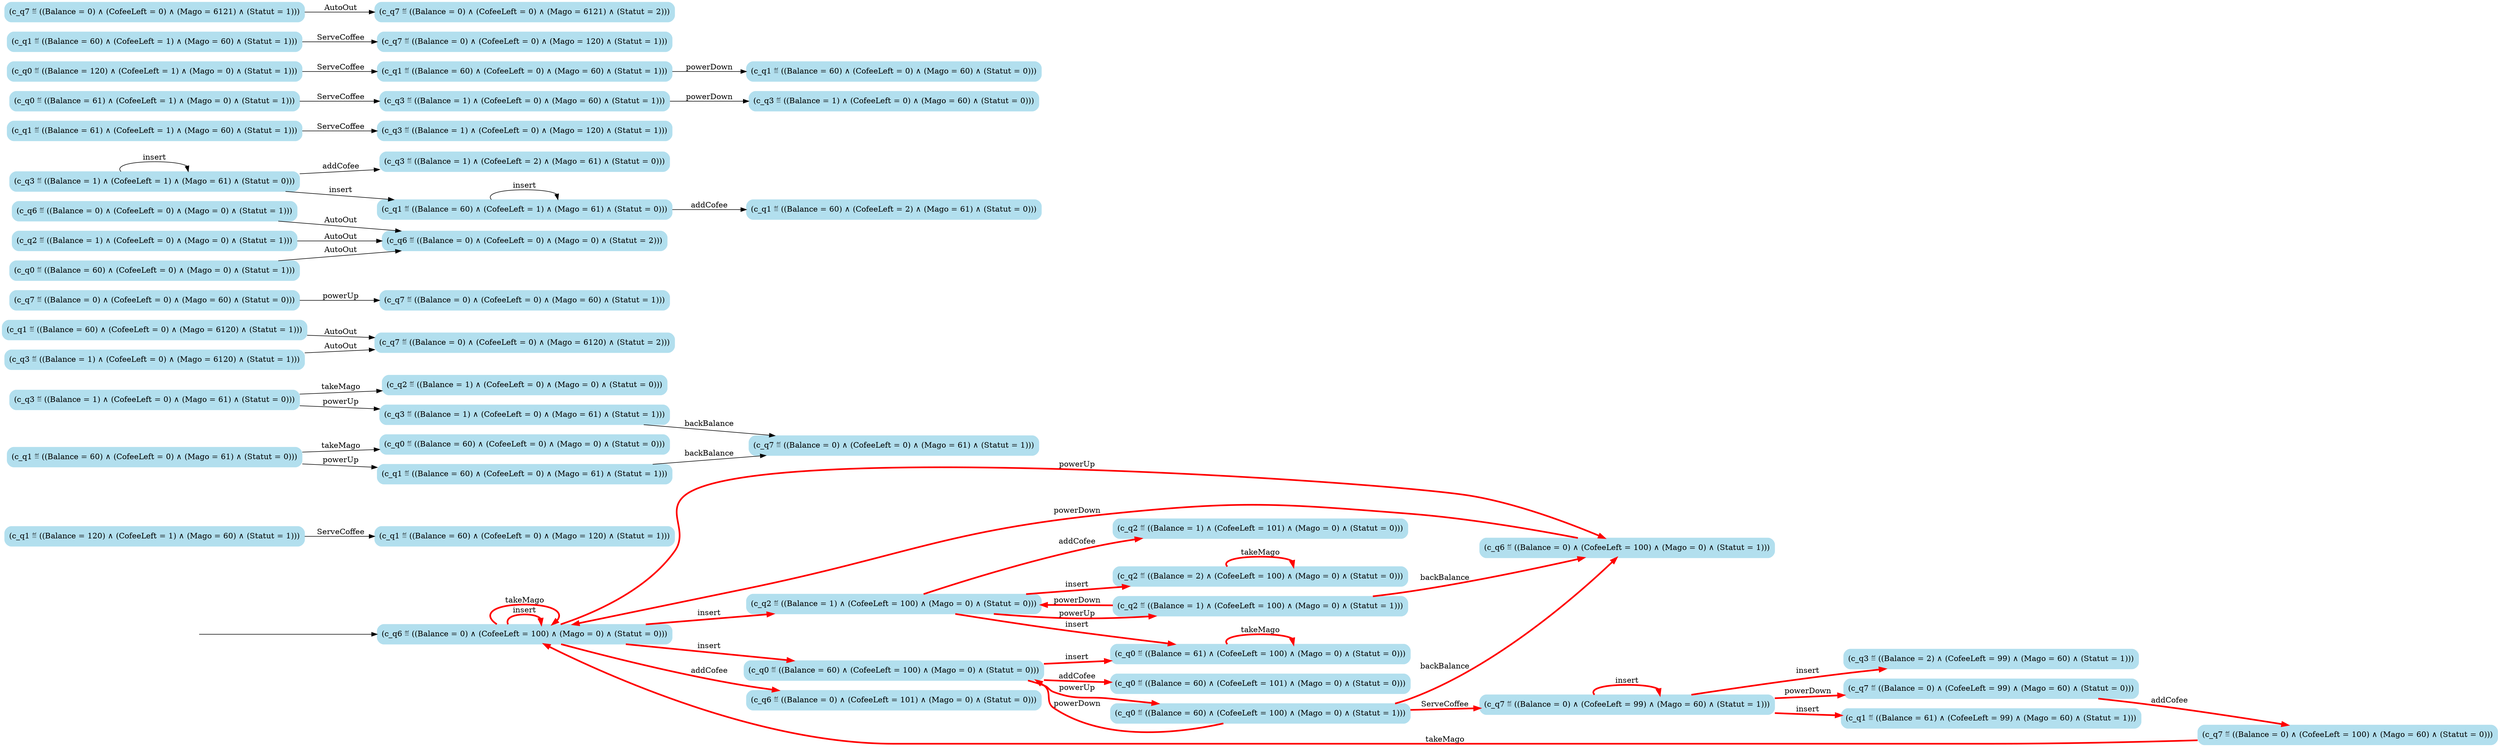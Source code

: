 digraph G {

	rankdir = LR;

	start_c_q6_103[style=invisible];

	node[shape=box, style="rounded, filled", color=lightblue2];

	c_q1_60[label="(c_q1 ≝ ((Balance = 120) ∧ (CofeeLeft = 1) ∧ (Mago = 60) ∧ (Statut = 1)))"];
	c_q7_96[label="(c_q7 ≝ ((Balance = 0) ∧ (CofeeLeft = 99) ∧ (Mago = 60) ∧ (Statut = 0)))"];
	c_q3_82[label="(c_q3 ≝ ((Balance = 1) ∧ (CofeeLeft = 0) ∧ (Mago = 61) ∧ (Statut = 0)))"];
	c_q1_99[label="(c_q1 ≝ ((Balance = 61) ∧ (CofeeLeft = 99) ∧ (Mago = 60) ∧ (Statut = 1)))"];
	c_q2_46[label="(c_q2 ≝ ((Balance = 1) ∧ (CofeeLeft = 100) ∧ (Mago = 0) ∧ (Statut = 0)))"];
	c_q0_24[label="(c_q0 ≝ ((Balance = 60) ∧ (CofeeLeft = 100) ∧ (Mago = 0) ∧ (Statut = 0)))"];
	c_q7_85[label="(c_q7 ≝ ((Balance = 0) ∧ (CofeeLeft = 0) ∧ (Mago = 6120) ∧ (Statut = 2)))"];
	c_q2_43[label="(c_q2 ≝ ((Balance = 2) ∧ (CofeeLeft = 100) ∧ (Mago = 0) ∧ (Statut = 0)))"];
	c_q7_91[label="(c_q7 ≝ ((Balance = 0) ∧ (CofeeLeft = 0) ∧ (Mago = 60) ∧ (Statut = 1)))"];
	c_q0_47[label="(c_q0 ≝ ((Balance = 61) ∧ (CofeeLeft = 100) ∧ (Mago = 0) ∧ (Statut = 0)))"];
	c_q6_6[label="(c_q6 ≝ ((Balance = 0) ∧ (CofeeLeft = 0) ∧ (Mago = 0) ∧ (Statut = 1)))"];
	c_q1_59[label="(c_q1 ≝ ((Balance = 60) ∧ (CofeeLeft = 2) ∧ (Mago = 61) ∧ (Statut = 0)))"];
	c_q7_100[label="(c_q7 ≝ ((Balance = 0) ∧ (CofeeLeft = 99) ∧ (Mago = 60) ∧ (Statut = 1)))"];
	c_q1_66[label="(c_q1 ≝ ((Balance = 60) ∧ (CofeeLeft = 0) ∧ (Mago = 6120) ∧ (Statut = 1)))"];
	c_q2_50[label="(c_q2 ≝ ((Balance = 1) ∧ (CofeeLeft = 100) ∧ (Mago = 0) ∧ (Statut = 1)))"];
	c_q1_64[label="(c_q1 ≝ ((Balance = 61) ∧ (CofeeLeft = 1) ∧ (Mago = 60) ∧ (Statut = 1)))"];
	c_q2_48[label="(c_q2 ≝ ((Balance = 1) ∧ (CofeeLeft = 0) ∧ (Mago = 0) ∧ (Statut = 1)))"];
	c_q3_65[label="(c_q3 ≝ ((Balance = 1) ∧ (CofeeLeft = 0) ∧ (Mago = 120) ∧ (Statut = 1)))"];
	c_q3_77[label="(c_q3 ≝ ((Balance = 1) ∧ (CofeeLeft = 0) ∧ (Mago = 60) ∧ (Statut = 0)))"];
	c_q6_51[label="(c_q6 ≝ ((Balance = 0) ∧ (CofeeLeft = 100) ∧ (Mago = 0) ∧ (Statut = 1)))"];
	c_q0_26[label="(c_q0 ≝ ((Balance = 120) ∧ (CofeeLeft = 1) ∧ (Mago = 0) ∧ (Statut = 1)))"];
	c_q7_69[label="(c_q7 ≝ ((Balance = 0) ∧ (CofeeLeft = 0) ∧ (Mago = 120) ∧ (Statut = 1)))"];
	c_q7_90[label="(c_q7 ≝ ((Balance = 0) ∧ (CofeeLeft = 0) ∧ (Mago = 60) ∧ (Statut = 0)))"];
	c_q6_49[label="(c_q6 ≝ ((Balance = 0) ∧ (CofeeLeft = 0) ∧ (Mago = 0) ∧ (Statut = 2)))"];
	c_q3_84[label="(c_q3 ≝ ((Balance = 1) ∧ (CofeeLeft = 0) ∧ (Mago = 6120) ∧ (Statut = 1)))"];
	c_q0_25[label="(c_q0 ≝ ((Balance = 60) ∧ (CofeeLeft = 101) ∧ (Mago = 0) ∧ (Statut = 0)))"];
	c_q1_68[label="(c_q1 ≝ ((Balance = 60) ∧ (CofeeLeft = 1) ∧ (Mago = 60) ∧ (Statut = 1)))"];
	c_q2_83[label="(c_q2 ≝ ((Balance = 1) ∧ (CofeeLeft = 0) ∧ (Mago = 0) ∧ (Statut = 0)))"];
	c_q7_94[label="(c_q7 ≝ ((Balance = 0) ∧ (CofeeLeft = 0) ∧ (Mago = 6121) ∧ (Statut = 1)))"];
	c_q7_87[label="(c_q7 ≝ ((Balance = 0) ∧ (CofeeLeft = 0) ∧ (Mago = 61) ∧ (Statut = 1)))"];
	c_q1_57[label="(c_q1 ≝ ((Balance = 60) ∧ (CofeeLeft = 0) ∧ (Mago = 60) ∧ (Statut = 0)))"];
	c_q6_103[label="(c_q6 ≝ ((Balance = 0) ∧ (CofeeLeft = 100) ∧ (Mago = 0) ∧ (Statut = 0)))"];
	c_q0_63[label="(c_q0 ≝ ((Balance = 60) ∧ (CofeeLeft = 0) ∧ (Mago = 0) ∧ (Statut = 0)))"];
	c_q3_76[label="(c_q3 ≝ ((Balance = 1) ∧ (CofeeLeft = 0) ∧ (Mago = 60) ∧ (Statut = 1)))"];
	c_q1_62[label="(c_q1 ≝ ((Balance = 60) ∧ (CofeeLeft = 0) ∧ (Mago = 61) ∧ (Statut = 0)))"];
	c_q0_28[label="(c_q0 ≝ ((Balance = 61) ∧ (CofeeLeft = 1) ∧ (Mago = 0) ∧ (Statut = 1)))"];
	c_q3_79[label="(c_q3 ≝ ((Balance = 1) ∧ (CofeeLeft = 2) ∧ (Mago = 61) ∧ (Statut = 0)))"];
	c_q3_101[label="(c_q3 ≝ ((Balance = 2) ∧ (CofeeLeft = 99) ∧ (Mago = 60) ∧ (Statut = 1)))"];
	c_q2_45[label="(c_q2 ≝ ((Balance = 1) ∧ (CofeeLeft = 101) ∧ (Mago = 0) ∧ (Statut = 0)))"];
	c_q6_11[label="(c_q6 ≝ ((Balance = 0) ∧ (CofeeLeft = 101) ∧ (Mago = 0) ∧ (Statut = 0)))"];
	c_q7_102[label="(c_q7 ≝ ((Balance = 0) ∧ (CofeeLeft = 100) ∧ (Mago = 60) ∧ (Statut = 0)))"];
	c_q7_95[label="(c_q7 ≝ ((Balance = 0) ∧ (CofeeLeft = 0) ∧ (Mago = 6121) ∧ (Statut = 2)))"];
	c_q3_86[label="(c_q3 ≝ ((Balance = 1) ∧ (CofeeLeft = 0) ∧ (Mago = 61) ∧ (Statut = 1)))"];
	c_q1_56[label="(c_q1 ≝ ((Balance = 60) ∧ (CofeeLeft = 0) ∧ (Mago = 60) ∧ (Statut = 1)))"];
	c_q0_30[label="(c_q0 ≝ ((Balance = 60) ∧ (CofeeLeft = 0) ∧ (Mago = 0) ∧ (Statut = 1)))"];
	c_q1_81[label="(c_q1 ≝ ((Balance = 60) ∧ (CofeeLeft = 1) ∧ (Mago = 61) ∧ (Statut = 0)))"];
	c_q3_80[label="(c_q3 ≝ ((Balance = 1) ∧ (CofeeLeft = 1) ∧ (Mago = 61) ∧ (Statut = 0)))"];
	c_q0_34[label="(c_q0 ≝ ((Balance = 60) ∧ (CofeeLeft = 100) ∧ (Mago = 0) ∧ (Statut = 1)))"];
	c_q1_61[label="(c_q1 ≝ ((Balance = 60) ∧ (CofeeLeft = 0) ∧ (Mago = 120) ∧ (Statut = 1)))"];
	c_q1_70[label="(c_q1 ≝ ((Balance = 60) ∧ (CofeeLeft = 0) ∧ (Mago = 61) ∧ (Statut = 1)))"];

	start_c_q6_103 -> c_q6_103;
	c_q6_103 -> c_q6_103[label="insert", penwidth=3, color=red];
	c_q6_103 -> c_q6_51[label="powerUp", penwidth=3, color=red];
	c_q6_51 -> c_q6_103[label="powerDown", penwidth=3, color=red];
	c_q6_6 -> c_q6_49[label="AutoOut"];
	c_q6_103 -> c_q6_103[label="takeMago", penwidth=3, color=red];
	c_q6_103 -> c_q6_11[label="addCofee", penwidth=3, color=red];
	c_q6_103 -> c_q0_24[label="insert", penwidth=3, color=red];
	c_q6_103 -> c_q2_46[label="insert", penwidth=3, color=red];
	c_q0_24 -> c_q0_47[label="insert", penwidth=3, color=red];
	c_q0_24 -> c_q0_34[label="powerUp", penwidth=3, color=red];
	c_q0_34 -> c_q0_24[label="powerDown", penwidth=3, color=red];
	c_q0_47 -> c_q0_47[label="takeMago", penwidth=3, color=red];
	c_q0_24 -> c_q0_25[label="addCofee", penwidth=3, color=red];
	c_q0_26 -> c_q1_56[label="ServeCoffee"];
	c_q0_28 -> c_q3_76[label="ServeCoffee"];
	c_q0_30 -> c_q6_49[label="AutoOut"];
	c_q0_34 -> c_q6_51[label="backBalance", penwidth=3, color=red];
	c_q0_34 -> c_q7_100[label="ServeCoffee", penwidth=3, color=red];
	c_q2_46 -> c_q2_43[label="insert", penwidth=3, color=red];
	c_q2_46 -> c_q2_50[label="powerUp", penwidth=3, color=red];
	c_q2_50 -> c_q2_46[label="powerDown", penwidth=3, color=red];
	c_q2_43 -> c_q2_43[label="takeMago", penwidth=3, color=red];
	c_q2_46 -> c_q2_45[label="addCofee", penwidth=3, color=red];
	c_q2_46 -> c_q0_47[label="insert", penwidth=3, color=red];
	c_q2_48 -> c_q6_49[label="AutoOut"];
	c_q2_50 -> c_q6_51[label="backBalance", penwidth=3, color=red];
	c_q1_81 -> c_q1_81[label="insert"];
	c_q1_62 -> c_q1_70[label="powerUp"];
	c_q1_56 -> c_q1_57[label="powerDown"];
	c_q1_81 -> c_q1_59[label="addCofee"];
	c_q1_60 -> c_q1_61[label="ServeCoffee"];
	c_q1_62 -> c_q0_63[label="takeMago"];
	c_q1_64 -> c_q3_65[label="ServeCoffee"];
	c_q1_66 -> c_q7_85[label="AutoOut"];
	c_q1_68 -> c_q7_69[label="ServeCoffee"];
	c_q1_70 -> c_q7_87[label="backBalance"];
	c_q3_80 -> c_q3_80[label="insert"];
	c_q3_82 -> c_q3_86[label="powerUp"];
	c_q3_76 -> c_q3_77[label="powerDown"];
	c_q3_80 -> c_q3_79[label="addCofee"];
	c_q3_80 -> c_q1_81[label="insert"];
	c_q3_82 -> c_q2_83[label="takeMago"];
	c_q3_84 -> c_q7_85[label="AutoOut"];
	c_q3_86 -> c_q7_87[label="backBalance"];
	c_q7_100 -> c_q7_100[label="insert", penwidth=3, color=red];
	c_q7_90 -> c_q7_91[label="powerUp"];
	c_q7_100 -> c_q7_96[label="powerDown", penwidth=3, color=red];
	c_q7_94 -> c_q7_95[label="AutoOut"];
	c_q7_96 -> c_q7_102[label="addCofee", penwidth=3, color=red];
	c_q7_100 -> c_q1_99[label="insert", penwidth=3, color=red];
	c_q7_100 -> c_q3_101[label="insert", penwidth=3, color=red];
	c_q7_102 -> c_q6_103[label="takeMago", penwidth=3, color=red];

}